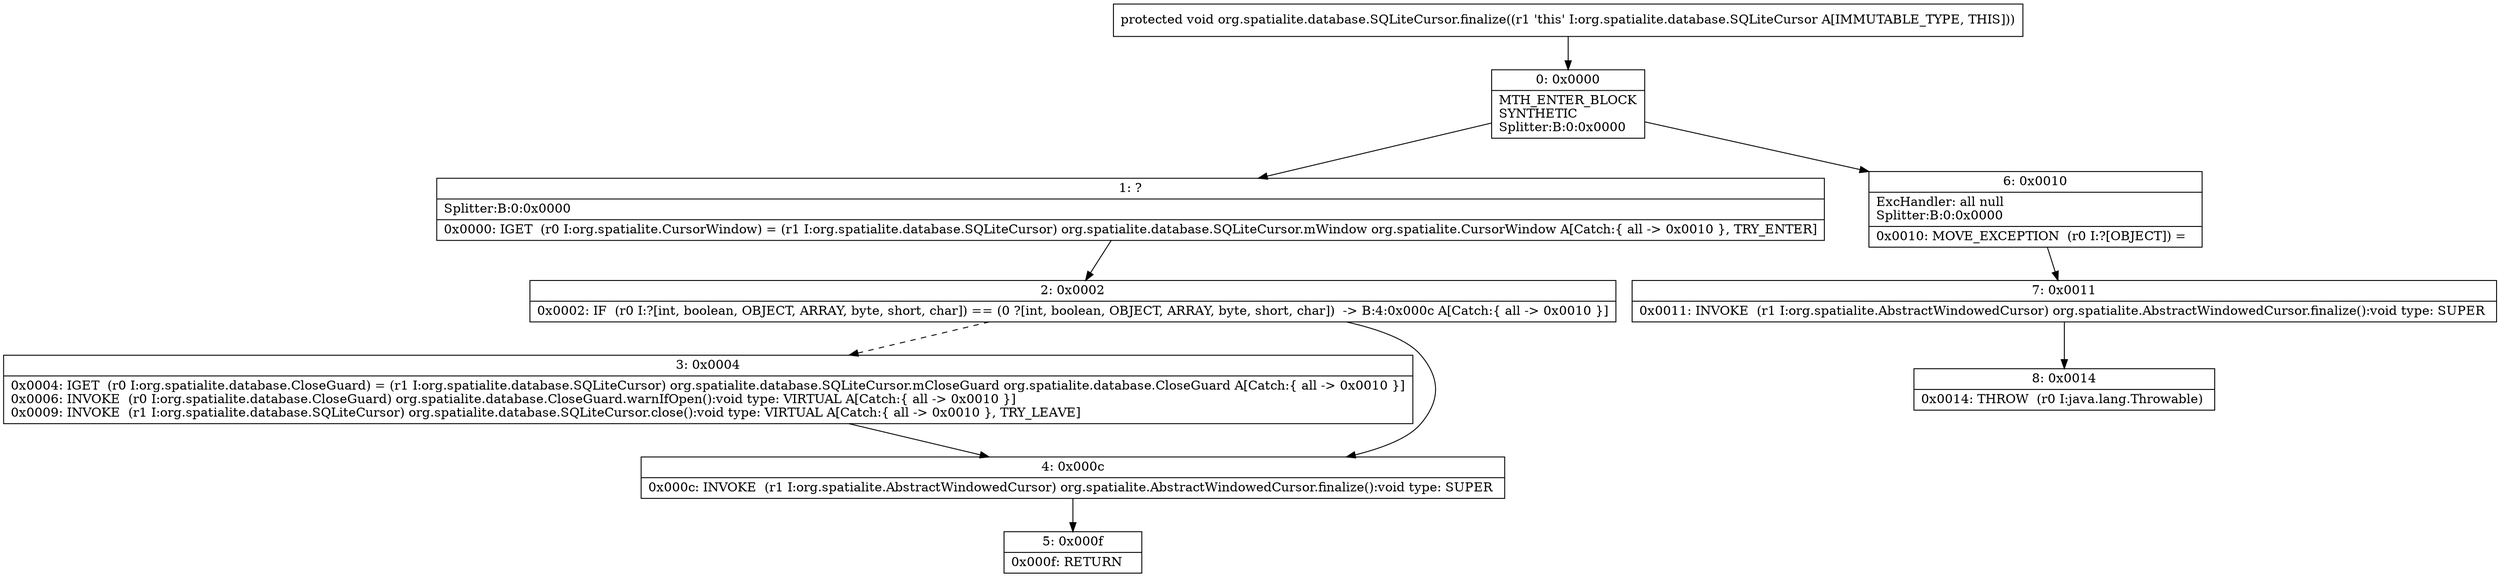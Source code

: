 digraph "CFG fororg.spatialite.database.SQLiteCursor.finalize()V" {
Node_0 [shape=record,label="{0\:\ 0x0000|MTH_ENTER_BLOCK\lSYNTHETIC\lSplitter:B:0:0x0000\l}"];
Node_1 [shape=record,label="{1\:\ ?|Splitter:B:0:0x0000\l|0x0000: IGET  (r0 I:org.spatialite.CursorWindow) = (r1 I:org.spatialite.database.SQLiteCursor) org.spatialite.database.SQLiteCursor.mWindow org.spatialite.CursorWindow A[Catch:\{ all \-\> 0x0010 \}, TRY_ENTER]\l}"];
Node_2 [shape=record,label="{2\:\ 0x0002|0x0002: IF  (r0 I:?[int, boolean, OBJECT, ARRAY, byte, short, char]) == (0 ?[int, boolean, OBJECT, ARRAY, byte, short, char])  \-\> B:4:0x000c A[Catch:\{ all \-\> 0x0010 \}]\l}"];
Node_3 [shape=record,label="{3\:\ 0x0004|0x0004: IGET  (r0 I:org.spatialite.database.CloseGuard) = (r1 I:org.spatialite.database.SQLiteCursor) org.spatialite.database.SQLiteCursor.mCloseGuard org.spatialite.database.CloseGuard A[Catch:\{ all \-\> 0x0010 \}]\l0x0006: INVOKE  (r0 I:org.spatialite.database.CloseGuard) org.spatialite.database.CloseGuard.warnIfOpen():void type: VIRTUAL A[Catch:\{ all \-\> 0x0010 \}]\l0x0009: INVOKE  (r1 I:org.spatialite.database.SQLiteCursor) org.spatialite.database.SQLiteCursor.close():void type: VIRTUAL A[Catch:\{ all \-\> 0x0010 \}, TRY_LEAVE]\l}"];
Node_4 [shape=record,label="{4\:\ 0x000c|0x000c: INVOKE  (r1 I:org.spatialite.AbstractWindowedCursor) org.spatialite.AbstractWindowedCursor.finalize():void type: SUPER \l}"];
Node_5 [shape=record,label="{5\:\ 0x000f|0x000f: RETURN   \l}"];
Node_6 [shape=record,label="{6\:\ 0x0010|ExcHandler: all null\lSplitter:B:0:0x0000\l|0x0010: MOVE_EXCEPTION  (r0 I:?[OBJECT]) =  \l}"];
Node_7 [shape=record,label="{7\:\ 0x0011|0x0011: INVOKE  (r1 I:org.spatialite.AbstractWindowedCursor) org.spatialite.AbstractWindowedCursor.finalize():void type: SUPER \l}"];
Node_8 [shape=record,label="{8\:\ 0x0014|0x0014: THROW  (r0 I:java.lang.Throwable) \l}"];
MethodNode[shape=record,label="{protected void org.spatialite.database.SQLiteCursor.finalize((r1 'this' I:org.spatialite.database.SQLiteCursor A[IMMUTABLE_TYPE, THIS])) }"];
MethodNode -> Node_0;
Node_0 -> Node_1;
Node_0 -> Node_6;
Node_1 -> Node_2;
Node_2 -> Node_3[style=dashed];
Node_2 -> Node_4;
Node_3 -> Node_4;
Node_4 -> Node_5;
Node_6 -> Node_7;
Node_7 -> Node_8;
}

